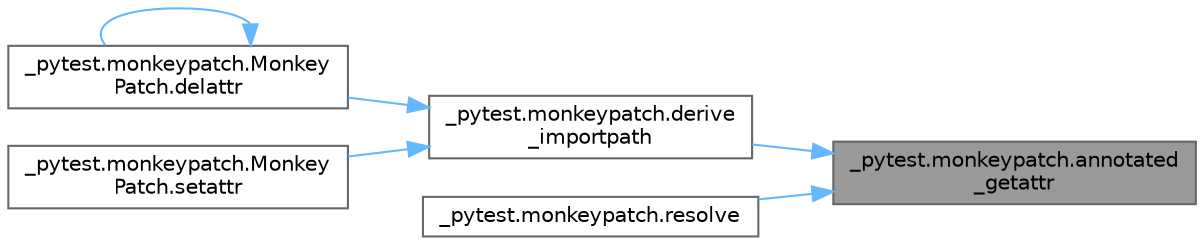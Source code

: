 digraph "_pytest.monkeypatch.annotated_getattr"
{
 // LATEX_PDF_SIZE
  bgcolor="transparent";
  edge [fontname=Helvetica,fontsize=10,labelfontname=Helvetica,labelfontsize=10];
  node [fontname=Helvetica,fontsize=10,shape=box,height=0.2,width=0.4];
  rankdir="RL";
  Node1 [id="Node000001",label="_pytest.monkeypatch.annotated\l_getattr",height=0.2,width=0.4,color="gray40", fillcolor="grey60", style="filled", fontcolor="black",tooltip=" "];
  Node1 -> Node2 [id="edge1_Node000001_Node000002",dir="back",color="steelblue1",style="solid",tooltip=" "];
  Node2 [id="Node000002",label="_pytest.monkeypatch.derive\l_importpath",height=0.2,width=0.4,color="grey40", fillcolor="white", style="filled",URL="$namespace__pytest_1_1monkeypatch.html#a68eeeec1a682ca82be6ec63e0eebbfb5",tooltip=" "];
  Node2 -> Node3 [id="edge2_Node000002_Node000003",dir="back",color="steelblue1",style="solid",tooltip=" "];
  Node3 [id="Node000003",label="_pytest.monkeypatch.Monkey\lPatch.delattr",height=0.2,width=0.4,color="grey40", fillcolor="white", style="filled",URL="$class__pytest_1_1monkeypatch_1_1_monkey_patch.html#a76850c5db2c69234f9331de9686a5658",tooltip=" "];
  Node3 -> Node3 [id="edge3_Node000003_Node000003",dir="back",color="steelblue1",style="solid",tooltip=" "];
  Node2 -> Node4 [id="edge4_Node000002_Node000004",dir="back",color="steelblue1",style="solid",tooltip=" "];
  Node4 [id="Node000004",label="_pytest.monkeypatch.Monkey\lPatch.setattr",height=0.2,width=0.4,color="grey40", fillcolor="white", style="filled",URL="$class__pytest_1_1monkeypatch_1_1_monkey_patch.html#a2ac0544ec8468ba0b9baf65a65d917e3",tooltip=" "];
  Node1 -> Node5 [id="edge5_Node000001_Node000005",dir="back",color="steelblue1",style="solid",tooltip=" "];
  Node5 [id="Node000005",label="_pytest.monkeypatch.resolve",height=0.2,width=0.4,color="grey40", fillcolor="white", style="filled",URL="$namespace__pytest_1_1monkeypatch.html#a0d08a2bfc38e307a55c8d26dba9e89dc",tooltip=" "];
}
